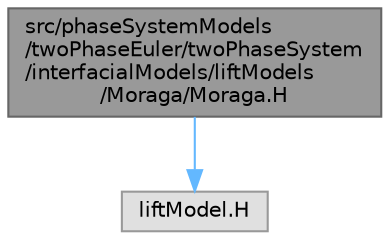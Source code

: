 digraph "src/phaseSystemModels/twoPhaseEuler/twoPhaseSystem/interfacialModels/liftModels/Moraga/Moraga.H"
{
 // LATEX_PDF_SIZE
  bgcolor="transparent";
  edge [fontname=Helvetica,fontsize=10,labelfontname=Helvetica,labelfontsize=10];
  node [fontname=Helvetica,fontsize=10,shape=box,height=0.2,width=0.4];
  Node1 [id="Node000001",label="src/phaseSystemModels\l/twoPhaseEuler/twoPhaseSystem\l/interfacialModels/liftModels\l/Moraga/Moraga.H",height=0.2,width=0.4,color="gray40", fillcolor="grey60", style="filled", fontcolor="black",tooltip=" "];
  Node1 -> Node2 [id="edge1_Node000001_Node000002",color="steelblue1",style="solid",tooltip=" "];
  Node2 [id="Node000002",label="liftModel.H",height=0.2,width=0.4,color="grey60", fillcolor="#E0E0E0", style="filled",tooltip=" "];
}
